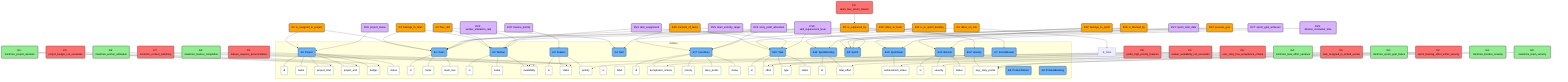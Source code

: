 graph TD
    %% Style Definitions
    classDef entityStyle fill:#6BB5FF,stroke:#333,stroke-width:2px,color:#000;
    classDef attrStyle fill:#fff,stroke:#333,stroke-width:1px,color:#000;
    classDef relStyle fill:#FFA500,stroke:#333,stroke-width:2px,color:#000;
    classDef goalStyle fill:#90EE90,stroke:#333,stroke-width:2px,color:#000;
    classDef condStyle fill:#FF7070,stroke:#333,stroke-width:2px,color:#000;
    classDef varStyle fill:#D9B3FF,stroke:#333,stroke-width:2px,color:#000;

    %% *********************** ENTITIES & ATTRIBUTES ***********************
    subgraph Entities
        E_Project("E0: Project"):::entityStyle
        A_p_id("id"):::attrStyle
        A_p_name("name"):::attrStyle
        A_p_start("project_start"):::attrStyle
        A_p_end("project_end"):::attrStyle
        A_p_budget("budget"):::attrStyle
        A_p_status("status"):::attrStyle

        E_Team("E1: Team"):::entityStyle
        A_t_id("id"):::attrStyle
        A_t_name("name"):::attrStyle
        A_t_size("team_size"):::attrStyle

        E_Worker("E2: Worker"):::entityStyle
        A_w_id("id"):::attrStyle
        A_w_name("name"):::attrStyle
        A_w_avail("availability"):::attrStyle

        E_Feature("E3: Feature"):::entityStyle
        A_f_id("id"):::attrStyle
        A_f_status("status"):::attrStyle
        A_f_prio("priority"):::attrStyle

        E_Skill("E4: Skill"):::entityStyle
        A_s_id("id"):::attrStyle
        A_s_label("label"):::attrStyle

        E_UserStory("E17: UserStory"):::entityStyle
        A_us_id("id"):::attrStyle
        A_us_acc("acceptance_criteria"):::attrStyle
        A_us_prio("priority"):::attrStyle
        A_us_points("story_points"):::attrStyle
        A_us_status("status"):::attrStyle

        E_Task("E18: Task"):::entityStyle
        A_tsk_id("id"):::attrStyle
        A_tsk_effort("effort"):::attrStyle
        A_tsk_type("type"):::attrStyle
        A_tsk_status("status"):::attrStyle

        E_SprintBacklog("E14: SprintBacklog"):::entityStyle
        A_sbl_id("id"):::attrStyle
        A_sbl_effort("total_effort"):::attrStyle

        E_Sprint("E9: Sprint"):::entityStyle
        E_SprintGoal("E15: SprintGoal"):::entityStyle
        A_sg_ach("achievement_status"):::attrStyle

        E_Blocker("E20: Blocker"):::entityStyle
        A_bl_id("id"):::attrStyle
        A_bl_sev("severity"):::attrStyle
        A_bl_status("status"):::attrStyle

        E_Velocity("E22: Velocity"):::entityStyle
        A_vel_avg("avg._story_points"):::attrStyle

        E_ScrumMaster("E7: ScrumMaster"):::entityStyle
        E_ProductOwner("E6: ProductOwner"):::entityStyle
        E_ProductBacklog("E8: ProductBacklog"):::entityStyle
    end

    %% *********************** RELATIONS ***********************
    R1("R1: is_assigned_to_project"):::relStyle
    R2("R2: belongs_to_team"):::relStyle
    R3("R3: has_skill"):::relStyle
    R4("R4: takes_on_role"):::relStyle
    R6("R6: is_supported_by"):::relStyle
    R10("R10: consists_of_tasks"):::relStyle
    R11("R11: is_in_sprint_backlog"):::relStyle
    R12("R12: belongs_to_sprint"):::relStyle
    R13("R13: pursues_goal"):::relStyle
    R16("R16: is_blocked_by"):::relStyle
    R19("R19: refers_to_team"):::relStyle

    %% *********************** GOALS ***********************
    G0("G0: maximize_team_velocity"):::goalStyle
    G1("G1: minimize_project_duration"):::goalStyle
    G2("G2: minimize_blocker_severity"):::goalStyle
    G3("G3: maximize_feature_completion"):::goalStyle
    G4("G4: minimize_task_effort_variance"):::goalStyle
    G5("G5: maximize_worker_utilization"):::goalStyle
    G6("G6: minimize_sprint_goal_failure"):::goalStyle

    %% *********************** CONDITIONS ***********************
    C0("C0: team_has_scrum_master"):::condStyle
    C1("C1: worker_availability_not_exceeded"):::condStyle
    C2("C2: sprint_backlog_effort_within_velocity"):::condStyle
    C3("C3: feature_requires_documentation"):::condStyle
    C4("C4: task_assigned_to_skilled_worker"):::condStyle
    C5("C5: project_budget_not_exceeded"):::condStyle
    C6("C6: user_story_has_acceptance_criteria"):::condStyle
    C7("C7: minimize_context_switching"):::condStyle
    C8("C8: prefer_high_priority_features"):::condStyle

    %% *********************** DECISION VARIABLES ***********************
    DV0("DV0: task_assignment"):::varStyle
    DV1("DV1: sprint_start_date"):::varStyle
    DV2("DV2: feature_priority"):::varStyle
    DV3("DV3: worker_utilization_rate"):::varStyle
    DV4("DV4: story_point_allocation"):::varStyle
    DV5("DV5: team_velocity_target"):::varStyle
    DV6("DV6: project_status"):::varStyle
    DV7("DV7: sprint_goal_achieved"):::varStyle
    DV8("DV8: blocker_resolution_time"):::varStyle
    DV9("DV9: skill_requirement_level"):::varStyle

    %% *********************** CONNECTIONS ***********************

    %% Entity-Attribute Links
    E_Project --- A_p_id
    E_Project --- A_p_name
    E_Project --- A_p_start
    E_Project --- A_p_end
    E_Project --- A_p_budget
    E_Project --- A_p_status

    E_Team --- A_t_id
    E_Team --- A_t_name
    E_Team --- A_t_size

    E_Worker --- A_w_id
    E_Worker --- A_w_name
    E_Worker --- A_w_avail

    E_Feature --- A_f_id
    E_Feature --- A_f_status
    E_Feature --- A_f_prio

    E_UserStory --- A_us_id
    E_UserStory --- A_us_acc
    E_UserStory --- A_us_prio
    E_UserStory --- A_us_points
    E_UserStory --- A_us_status

    E_Task --- A_tsk_id
    E_Task --- A_tsk_effort
    E_Task --- A_tsk_type
    E_Task --- A_tsk_status

    E_SprintBacklog --- A_sbl_id
    E_SprintBacklog --- A_sbl_effort

    E_SprintGoal --- A_sg_ach

    E_Blocker --- A_bl_id
    E_Blocker --- A_bl_sev
    E_Blocker --- A_bl_status

    E_Velocity --- A_vel_avg

    %% Relation-Entity Links
    R1 --> E_Team
    R1 --> E_Project

    R2 --> E_Worker
    R2 --> E_Team

    R3 --> E_Worker
    R3 --> E_Skill

    R4 --> E_Worker
    R4 --> E_Role

    R6 --> E_Team
    R6 --> E_ScrumMaster

    R10 --> E_UserStory
    R10 --> E_Task

    R11 --> E_UserStory
    R11 --> E_SprintBacklog

    R12 --> E_SprintBacklog
    R12 --> E_Sprint

    R13 --> E_Sprint
    R13 --> E_SprintGoal

    R16 --> E_Task
    R16 --> E_Blocker

    R19 --> E_Velocity
    R19 --> E_Team

    %% Goal-Entity/Attribute Links
    G0 --> A_vel_avg
    G1 --> A_p_start
    G1 --> A_p_end
    G2 --> A_bl_sev
    G3 --> A_f_status
    G4 --> A_tsk_effort
    G5 --> A_w_avail
    G6 --> A_sg_ach

    %% Condition-Entity/Attribute Links
    C0 --> R6
    C1 --> A_w_avail
    C1 --> A_tsk_effort
    C2 --> A_sbl_effort
    C2 --> A_vel_avg
    C3 --> A_f_status
    C4 --> A_tsk_type
    C5 --> A_p_budget
    C6 --> A_us_acc
    C7 --> A_w_avail
    C8 --> A_f_prio

    %% DecisionVariable-Entity Links
    DV0 --> E_Task
    DV0 --> E_Worker
    DV1 --> E_Sprint
    DV2 --> E_Feature
    DV3 --> E_Worker
    DV4 --> E_UserStory
    DV5 --> E_Team
    DV5 --> E_Sprint
    DV6 --> E_Project
    DV7 --> E_SprintGoal
    DV8 --> E_Blocker
    DV9 --> E_Task
    DV9 --> E_Skill
